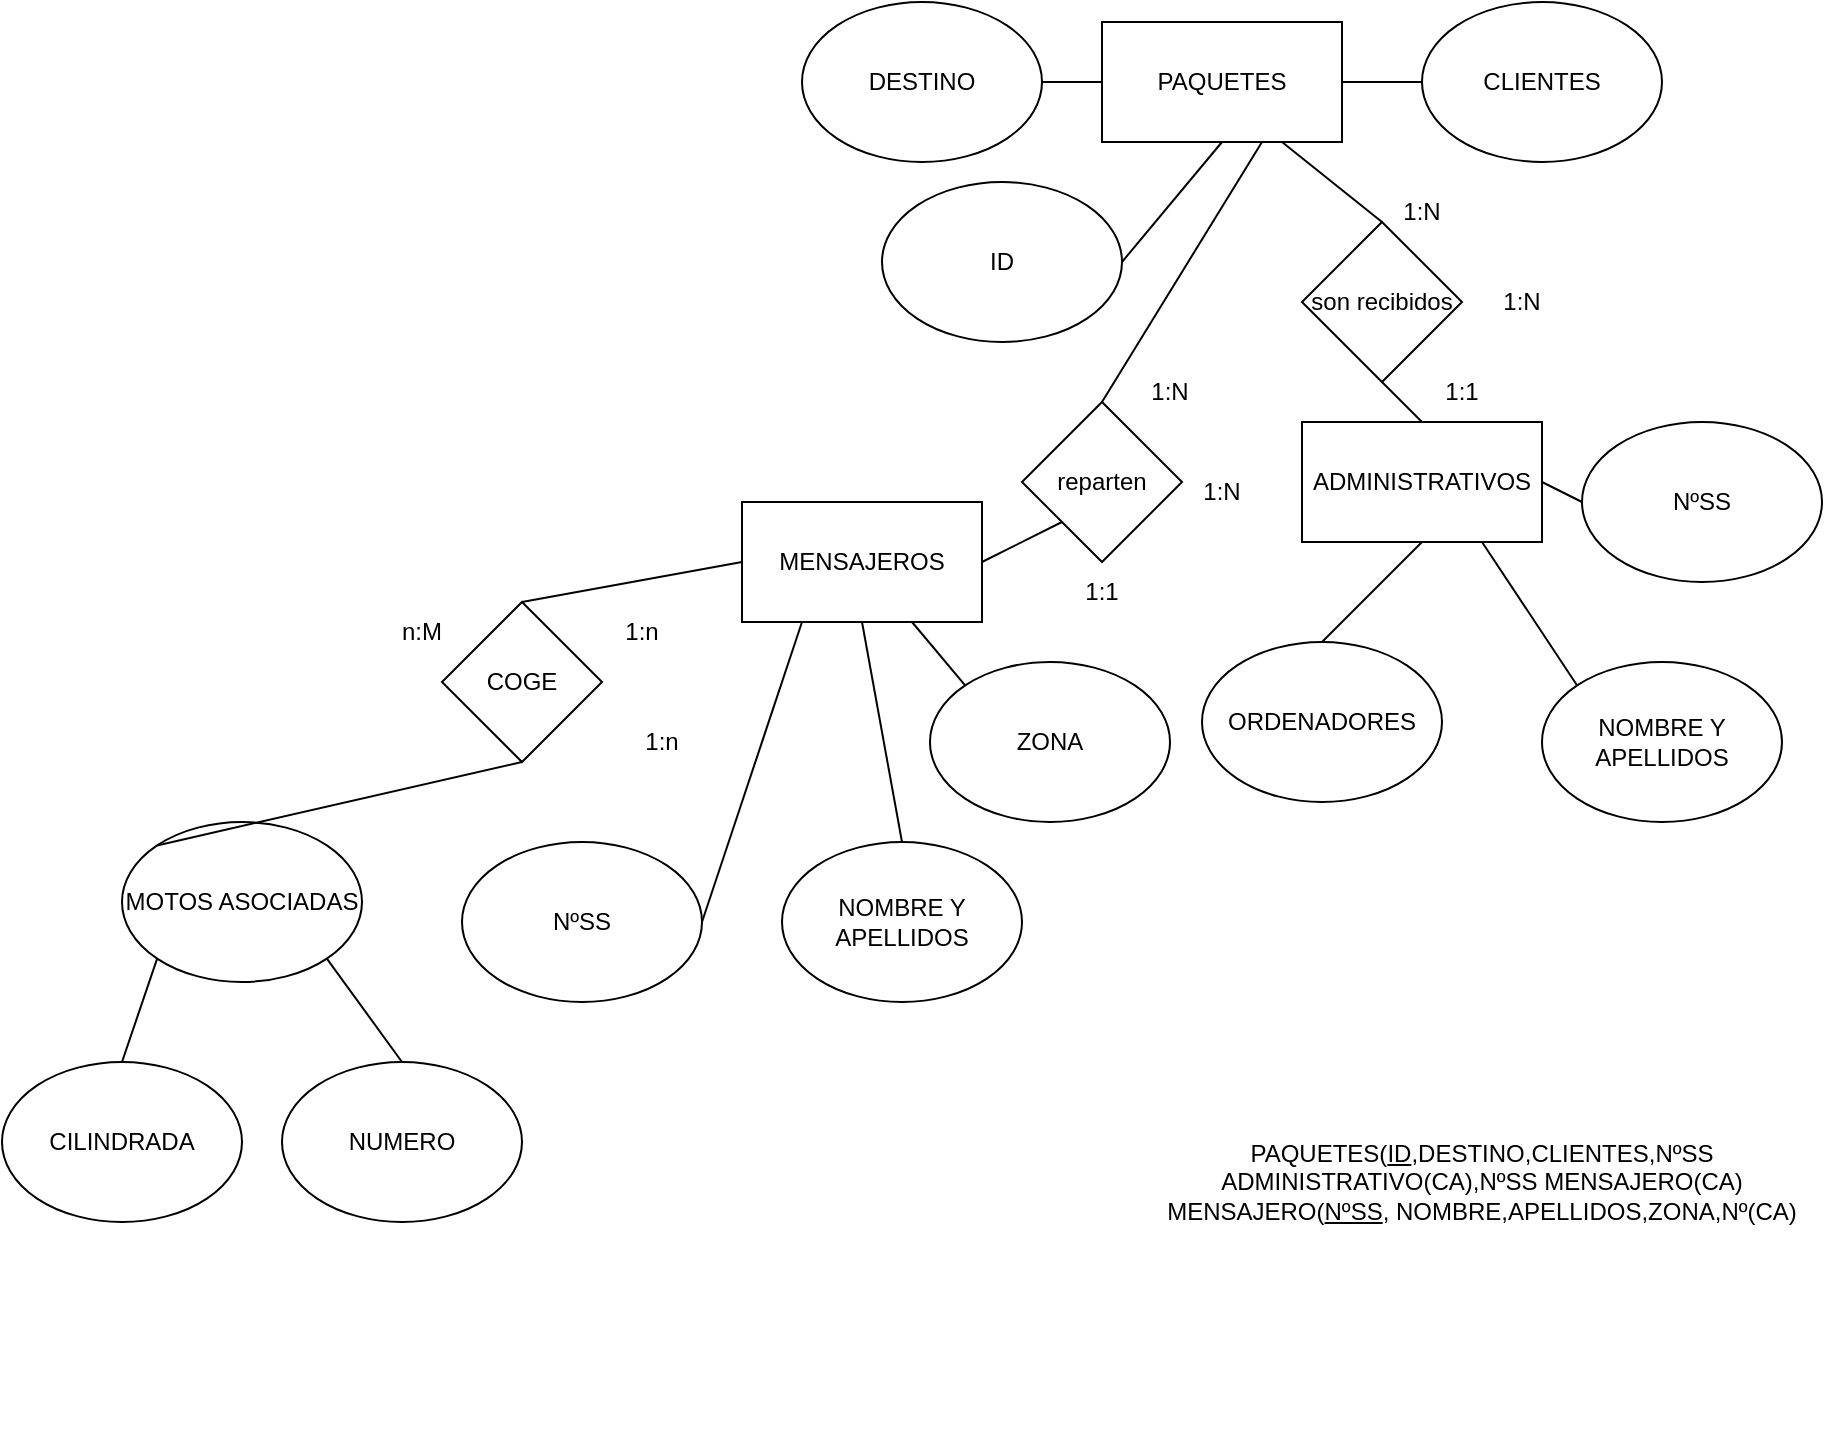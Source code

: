 <mxfile version="22.0.2" type="device">
  <diagram name="Página-1" id="q89fdAaI6bJYahFP-ih3">
    <mxGraphModel dx="1899" dy="481" grid="1" gridSize="10" guides="1" tooltips="1" connect="1" arrows="1" fold="1" page="1" pageScale="1" pageWidth="827" pageHeight="1169" math="0" shadow="0">
      <root>
        <mxCell id="0" />
        <mxCell id="1" parent="0" />
        <mxCell id="mVPmdnIb-UBr2AwdNTZW-1" value="PAQUETES" style="rounded=0;whiteSpace=wrap;html=1;" vertex="1" parent="1">
          <mxGeometry x="380" y="50" width="120" height="60" as="geometry" />
        </mxCell>
        <mxCell id="mVPmdnIb-UBr2AwdNTZW-2" value="DESTINO" style="ellipse;whiteSpace=wrap;html=1;" vertex="1" parent="1">
          <mxGeometry x="230" y="40" width="120" height="80" as="geometry" />
        </mxCell>
        <mxCell id="mVPmdnIb-UBr2AwdNTZW-3" value="CLIENTES" style="ellipse;whiteSpace=wrap;html=1;" vertex="1" parent="1">
          <mxGeometry x="540" y="40" width="120" height="80" as="geometry" />
        </mxCell>
        <mxCell id="mVPmdnIb-UBr2AwdNTZW-4" value="MENSAJEROS" style="rounded=0;whiteSpace=wrap;html=1;" vertex="1" parent="1">
          <mxGeometry x="200" y="290" width="120" height="60" as="geometry" />
        </mxCell>
        <mxCell id="mVPmdnIb-UBr2AwdNTZW-5" value="ADMINISTRATIVOS" style="rounded=0;whiteSpace=wrap;html=1;" vertex="1" parent="1">
          <mxGeometry x="480" y="250" width="120" height="60" as="geometry" />
        </mxCell>
        <mxCell id="mVPmdnIb-UBr2AwdNTZW-6" value="MOTOS ASOCIADAS" style="ellipse;whiteSpace=wrap;html=1;" vertex="1" parent="1">
          <mxGeometry x="-110" y="450" width="120" height="80" as="geometry" />
        </mxCell>
        <mxCell id="mVPmdnIb-UBr2AwdNTZW-7" value="NUMERO" style="ellipse;whiteSpace=wrap;html=1;" vertex="1" parent="1">
          <mxGeometry x="-30" y="570" width="120" height="80" as="geometry" />
        </mxCell>
        <mxCell id="mVPmdnIb-UBr2AwdNTZW-8" value="CILINDRADA" style="ellipse;whiteSpace=wrap;html=1;" vertex="1" parent="1">
          <mxGeometry x="-170" y="570" width="120" height="80" as="geometry" />
        </mxCell>
        <mxCell id="mVPmdnIb-UBr2AwdNTZW-9" value="ORDENADORES" style="ellipse;whiteSpace=wrap;html=1;" vertex="1" parent="1">
          <mxGeometry x="430" y="360" width="120" height="80" as="geometry" />
        </mxCell>
        <mxCell id="mVPmdnIb-UBr2AwdNTZW-10" value="ID" style="ellipse;whiteSpace=wrap;html=1;" vertex="1" parent="1">
          <mxGeometry x="270" y="130" width="120" height="80" as="geometry" />
        </mxCell>
        <mxCell id="mVPmdnIb-UBr2AwdNTZW-11" value="COGE" style="rhombus;whiteSpace=wrap;html=1;" vertex="1" parent="1">
          <mxGeometry x="50" y="340" width="80" height="80" as="geometry" />
        </mxCell>
        <mxCell id="mVPmdnIb-UBr2AwdNTZW-12" value="ZONA" style="ellipse;whiteSpace=wrap;html=1;" vertex="1" parent="1">
          <mxGeometry x="294" y="370" width="120" height="80" as="geometry" />
        </mxCell>
        <mxCell id="mVPmdnIb-UBr2AwdNTZW-13" value="" style="endArrow=none;html=1;rounded=0;entryX=0.5;entryY=1;entryDx=0;entryDy=0;exitX=1;exitY=0.5;exitDx=0;exitDy=0;" edge="1" parent="1" source="mVPmdnIb-UBr2AwdNTZW-10" target="mVPmdnIb-UBr2AwdNTZW-1">
          <mxGeometry width="50" height="50" relative="1" as="geometry">
            <mxPoint x="420" y="250" as="sourcePoint" />
            <mxPoint x="470" y="200" as="targetPoint" />
          </mxGeometry>
        </mxCell>
        <mxCell id="mVPmdnIb-UBr2AwdNTZW-14" value="" style="endArrow=none;html=1;rounded=0;entryX=0;entryY=0.5;entryDx=0;entryDy=0;exitX=1;exitY=0.5;exitDx=0;exitDy=0;" edge="1" parent="1" source="mVPmdnIb-UBr2AwdNTZW-2" target="mVPmdnIb-UBr2AwdNTZW-1">
          <mxGeometry width="50" height="50" relative="1" as="geometry">
            <mxPoint x="420" y="250" as="sourcePoint" />
            <mxPoint x="470" y="200" as="targetPoint" />
          </mxGeometry>
        </mxCell>
        <mxCell id="mVPmdnIb-UBr2AwdNTZW-15" value="" style="endArrow=none;html=1;rounded=0;entryX=1;entryY=0.5;entryDx=0;entryDy=0;exitX=0;exitY=0.5;exitDx=0;exitDy=0;" edge="1" parent="1" source="mVPmdnIb-UBr2AwdNTZW-3" target="mVPmdnIb-UBr2AwdNTZW-1">
          <mxGeometry width="50" height="50" relative="1" as="geometry">
            <mxPoint x="420" y="250" as="sourcePoint" />
            <mxPoint x="470" y="200" as="targetPoint" />
          </mxGeometry>
        </mxCell>
        <mxCell id="mVPmdnIb-UBr2AwdNTZW-16" value="son recibidos" style="rhombus;whiteSpace=wrap;html=1;" vertex="1" parent="1">
          <mxGeometry x="480" y="150" width="80" height="80" as="geometry" />
        </mxCell>
        <mxCell id="mVPmdnIb-UBr2AwdNTZW-17" value="" style="endArrow=none;html=1;rounded=0;entryX=0.75;entryY=1;entryDx=0;entryDy=0;exitX=0.5;exitY=0;exitDx=0;exitDy=0;" edge="1" parent="1" source="mVPmdnIb-UBr2AwdNTZW-16" target="mVPmdnIb-UBr2AwdNTZW-1">
          <mxGeometry width="50" height="50" relative="1" as="geometry">
            <mxPoint x="420" y="250" as="sourcePoint" />
            <mxPoint x="470" y="200" as="targetPoint" />
          </mxGeometry>
        </mxCell>
        <mxCell id="mVPmdnIb-UBr2AwdNTZW-18" value="" style="endArrow=none;html=1;rounded=0;entryX=0.5;entryY=1;entryDx=0;entryDy=0;exitX=0.5;exitY=0;exitDx=0;exitDy=0;" edge="1" parent="1" source="mVPmdnIb-UBr2AwdNTZW-5" target="mVPmdnIb-UBr2AwdNTZW-16">
          <mxGeometry width="50" height="50" relative="1" as="geometry">
            <mxPoint x="420" y="250" as="sourcePoint" />
            <mxPoint x="470" y="200" as="targetPoint" />
          </mxGeometry>
        </mxCell>
        <mxCell id="mVPmdnIb-UBr2AwdNTZW-19" value="" style="endArrow=none;html=1;rounded=0;entryX=0.5;entryY=1;entryDx=0;entryDy=0;exitX=0.5;exitY=0;exitDx=0;exitDy=0;" edge="1" parent="1" source="mVPmdnIb-UBr2AwdNTZW-9" target="mVPmdnIb-UBr2AwdNTZW-5">
          <mxGeometry width="50" height="50" relative="1" as="geometry">
            <mxPoint x="420" y="250" as="sourcePoint" />
            <mxPoint x="470" y="200" as="targetPoint" />
          </mxGeometry>
        </mxCell>
        <mxCell id="mVPmdnIb-UBr2AwdNTZW-20" value="" style="endArrow=none;html=1;rounded=0;entryX=0;entryY=0.5;entryDx=0;entryDy=0;exitX=0.5;exitY=0;exitDx=0;exitDy=0;" edge="1" parent="1" source="mVPmdnIb-UBr2AwdNTZW-11" target="mVPmdnIb-UBr2AwdNTZW-4">
          <mxGeometry width="50" height="50" relative="1" as="geometry">
            <mxPoint x="420" y="320" as="sourcePoint" />
            <mxPoint x="470" y="270" as="targetPoint" />
          </mxGeometry>
        </mxCell>
        <mxCell id="mVPmdnIb-UBr2AwdNTZW-21" value="reparten" style="rhombus;whiteSpace=wrap;html=1;" vertex="1" parent="1">
          <mxGeometry x="340" y="240" width="80" height="80" as="geometry" />
        </mxCell>
        <mxCell id="mVPmdnIb-UBr2AwdNTZW-22" value="" style="endArrow=none;html=1;rounded=0;exitX=0.5;exitY=0;exitDx=0;exitDy=0;" edge="1" parent="1" source="mVPmdnIb-UBr2AwdNTZW-21">
          <mxGeometry width="50" height="50" relative="1" as="geometry">
            <mxPoint x="410" y="160" as="sourcePoint" />
            <mxPoint x="460" y="110" as="targetPoint" />
          </mxGeometry>
        </mxCell>
        <mxCell id="mVPmdnIb-UBr2AwdNTZW-23" value="" style="endArrow=none;html=1;rounded=0;entryX=0;entryY=1;entryDx=0;entryDy=0;exitX=1;exitY=0.5;exitDx=0;exitDy=0;" edge="1" parent="1" source="mVPmdnIb-UBr2AwdNTZW-4" target="mVPmdnIb-UBr2AwdNTZW-21">
          <mxGeometry width="50" height="50" relative="1" as="geometry">
            <mxPoint x="420" y="330" as="sourcePoint" />
            <mxPoint x="470" y="280" as="targetPoint" />
          </mxGeometry>
        </mxCell>
        <mxCell id="mVPmdnIb-UBr2AwdNTZW-24" value="" style="endArrow=none;html=1;rounded=0;exitX=0;exitY=0;exitDx=0;exitDy=0;" edge="1" parent="1" source="mVPmdnIb-UBr2AwdNTZW-12">
          <mxGeometry width="50" height="50" relative="1" as="geometry">
            <mxPoint x="235" y="400" as="sourcePoint" />
            <mxPoint x="285" y="350" as="targetPoint" />
          </mxGeometry>
        </mxCell>
        <mxCell id="mVPmdnIb-UBr2AwdNTZW-25" value="" style="endArrow=none;html=1;rounded=0;exitX=0;exitY=0;exitDx=0;exitDy=0;" edge="1" parent="1" source="mVPmdnIb-UBr2AwdNTZW-6">
          <mxGeometry width="50" height="50" relative="1" as="geometry">
            <mxPoint x="40" y="470" as="sourcePoint" />
            <mxPoint x="90" y="420" as="targetPoint" />
          </mxGeometry>
        </mxCell>
        <mxCell id="mVPmdnIb-UBr2AwdNTZW-26" value="" style="endArrow=none;html=1;rounded=0;entryX=0;entryY=1;entryDx=0;entryDy=0;exitX=0.5;exitY=0;exitDx=0;exitDy=0;" edge="1" parent="1" source="mVPmdnIb-UBr2AwdNTZW-8" target="mVPmdnIb-UBr2AwdNTZW-6">
          <mxGeometry width="50" height="50" relative="1" as="geometry">
            <mxPoint x="420" y="490" as="sourcePoint" />
            <mxPoint x="470" y="440" as="targetPoint" />
          </mxGeometry>
        </mxCell>
        <mxCell id="mVPmdnIb-UBr2AwdNTZW-27" value="" style="endArrow=none;html=1;rounded=0;entryX=1;entryY=1;entryDx=0;entryDy=0;exitX=0.5;exitY=0;exitDx=0;exitDy=0;" edge="1" parent="1" source="mVPmdnIb-UBr2AwdNTZW-7" target="mVPmdnIb-UBr2AwdNTZW-6">
          <mxGeometry width="50" height="50" relative="1" as="geometry">
            <mxPoint x="420" y="490" as="sourcePoint" />
            <mxPoint x="470" y="440" as="targetPoint" />
          </mxGeometry>
        </mxCell>
        <mxCell id="mVPmdnIb-UBr2AwdNTZW-28" value="1:n" style="text;html=1;strokeColor=none;fillColor=none;align=center;verticalAlign=middle;whiteSpace=wrap;rounded=0;" vertex="1" parent="1">
          <mxGeometry x="120" y="340" width="60" height="30" as="geometry" />
        </mxCell>
        <mxCell id="mVPmdnIb-UBr2AwdNTZW-29" value="1:n" style="text;html=1;strokeColor=none;fillColor=none;align=center;verticalAlign=middle;whiteSpace=wrap;rounded=0;" vertex="1" parent="1">
          <mxGeometry x="130" y="395" width="60" height="30" as="geometry" />
        </mxCell>
        <mxCell id="mVPmdnIb-UBr2AwdNTZW-30" value="n:M" style="text;html=1;strokeColor=none;fillColor=none;align=center;verticalAlign=middle;whiteSpace=wrap;rounded=0;" vertex="1" parent="1">
          <mxGeometry x="10" y="340" width="60" height="30" as="geometry" />
        </mxCell>
        <mxCell id="mVPmdnIb-UBr2AwdNTZW-31" value="1:1" style="text;html=1;strokeColor=none;fillColor=none;align=center;verticalAlign=middle;whiteSpace=wrap;rounded=0;" vertex="1" parent="1">
          <mxGeometry x="350" y="320" width="60" height="30" as="geometry" />
        </mxCell>
        <mxCell id="mVPmdnIb-UBr2AwdNTZW-32" value="1:N" style="text;html=1;strokeColor=none;fillColor=none;align=center;verticalAlign=middle;whiteSpace=wrap;rounded=0;" vertex="1" parent="1">
          <mxGeometry x="384" y="220" width="60" height="30" as="geometry" />
        </mxCell>
        <mxCell id="mVPmdnIb-UBr2AwdNTZW-33" value="1:N" style="text;html=1;strokeColor=none;fillColor=none;align=center;verticalAlign=middle;whiteSpace=wrap;rounded=0;" vertex="1" parent="1">
          <mxGeometry x="410" y="270" width="60" height="30" as="geometry" />
        </mxCell>
        <mxCell id="mVPmdnIb-UBr2AwdNTZW-34" value="1:N" style="text;html=1;strokeColor=none;fillColor=none;align=center;verticalAlign=middle;whiteSpace=wrap;rounded=0;" vertex="1" parent="1">
          <mxGeometry x="510" y="130" width="60" height="30" as="geometry" />
        </mxCell>
        <mxCell id="mVPmdnIb-UBr2AwdNTZW-35" value="1:N" style="text;html=1;strokeColor=none;fillColor=none;align=center;verticalAlign=middle;whiteSpace=wrap;rounded=0;" vertex="1" parent="1">
          <mxGeometry x="560" y="175" width="60" height="30" as="geometry" />
        </mxCell>
        <mxCell id="mVPmdnIb-UBr2AwdNTZW-36" value="1:1" style="text;html=1;strokeColor=none;fillColor=none;align=center;verticalAlign=middle;whiteSpace=wrap;rounded=0;" vertex="1" parent="1">
          <mxGeometry x="530" y="220" width="60" height="30" as="geometry" />
        </mxCell>
        <mxCell id="mVPmdnIb-UBr2AwdNTZW-37" value="NºSS" style="ellipse;whiteSpace=wrap;html=1;" vertex="1" parent="1">
          <mxGeometry x="620" y="250" width="120" height="80" as="geometry" />
        </mxCell>
        <mxCell id="mVPmdnIb-UBr2AwdNTZW-38" value="NOMBRE Y APELLIDOS" style="ellipse;whiteSpace=wrap;html=1;" vertex="1" parent="1">
          <mxGeometry x="600" y="370" width="120" height="80" as="geometry" />
        </mxCell>
        <mxCell id="mVPmdnIb-UBr2AwdNTZW-39" value="" style="endArrow=none;html=1;rounded=0;entryX=0.75;entryY=1;entryDx=0;entryDy=0;exitX=0;exitY=0;exitDx=0;exitDy=0;" edge="1" parent="1" source="mVPmdnIb-UBr2AwdNTZW-38" target="mVPmdnIb-UBr2AwdNTZW-5">
          <mxGeometry width="50" height="50" relative="1" as="geometry">
            <mxPoint x="420" y="310" as="sourcePoint" />
            <mxPoint x="470" y="260" as="targetPoint" />
          </mxGeometry>
        </mxCell>
        <mxCell id="mVPmdnIb-UBr2AwdNTZW-40" value="" style="endArrow=none;html=1;rounded=0;entryX=1;entryY=0.5;entryDx=0;entryDy=0;exitX=0;exitY=0.5;exitDx=0;exitDy=0;" edge="1" parent="1" source="mVPmdnIb-UBr2AwdNTZW-37" target="mVPmdnIb-UBr2AwdNTZW-5">
          <mxGeometry width="50" height="50" relative="1" as="geometry">
            <mxPoint x="420" y="310" as="sourcePoint" />
            <mxPoint x="470" y="260" as="targetPoint" />
          </mxGeometry>
        </mxCell>
        <mxCell id="mVPmdnIb-UBr2AwdNTZW-41" value="NºSS" style="ellipse;whiteSpace=wrap;html=1;" vertex="1" parent="1">
          <mxGeometry x="60" y="460" width="120" height="80" as="geometry" />
        </mxCell>
        <mxCell id="mVPmdnIb-UBr2AwdNTZW-42" value="NOMBRE Y APELLIDOS" style="ellipse;whiteSpace=wrap;html=1;" vertex="1" parent="1">
          <mxGeometry x="220" y="460" width="120" height="80" as="geometry" />
        </mxCell>
        <mxCell id="mVPmdnIb-UBr2AwdNTZW-43" value="" style="endArrow=none;html=1;rounded=0;entryX=0.25;entryY=1;entryDx=0;entryDy=0;exitX=1;exitY=0.5;exitDx=0;exitDy=0;" edge="1" parent="1" source="mVPmdnIb-UBr2AwdNTZW-41" target="mVPmdnIb-UBr2AwdNTZW-4">
          <mxGeometry width="50" height="50" relative="1" as="geometry">
            <mxPoint x="420" y="510" as="sourcePoint" />
            <mxPoint x="470" y="460" as="targetPoint" />
          </mxGeometry>
        </mxCell>
        <mxCell id="mVPmdnIb-UBr2AwdNTZW-44" value="" style="endArrow=none;html=1;rounded=0;entryX=0.5;entryY=1;entryDx=0;entryDy=0;exitX=0.5;exitY=0;exitDx=0;exitDy=0;" edge="1" parent="1" source="mVPmdnIb-UBr2AwdNTZW-42" target="mVPmdnIb-UBr2AwdNTZW-4">
          <mxGeometry width="50" height="50" relative="1" as="geometry">
            <mxPoint x="420" y="510" as="sourcePoint" />
            <mxPoint x="470" y="460" as="targetPoint" />
          </mxGeometry>
        </mxCell>
        <mxCell id="mVPmdnIb-UBr2AwdNTZW-45" value="PAQUETES(&lt;u&gt;ID&lt;/u&gt;,DESTINO,CLIENTES,NºSS ADMINISTRATIVO(CA),NºSS MENSAJERO(CA)&lt;br&gt;MENSAJERO(&lt;u&gt;NºSS&lt;/u&gt;, NOMBRE,APELLIDOS,ZONA,Nº(CA)" style="text;html=1;strokeColor=none;fillColor=none;align=center;verticalAlign=middle;whiteSpace=wrap;rounded=0;" vertex="1" parent="1">
          <mxGeometry x="400" y="500" width="340" height="260" as="geometry" />
        </mxCell>
      </root>
    </mxGraphModel>
  </diagram>
</mxfile>
